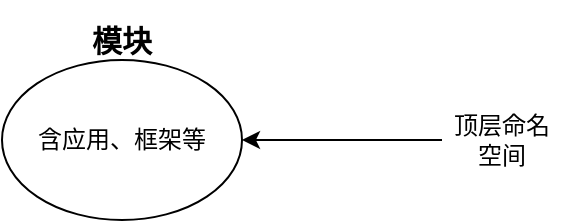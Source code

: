 <mxfile version="17.1.2" type="github">
  <diagram id="9odl6fJlhLZU854EHAnx" name="Page-1">
    <mxGraphModel dx="460" dy="824" grid="1" gridSize="10" guides="1" tooltips="1" connect="1" arrows="1" fold="1" page="1" pageScale="1" pageWidth="827" pageHeight="1169" math="0" shadow="0">
      <root>
        <mxCell id="0" />
        <mxCell id="1" parent="0" />
        <mxCell id="dwNWJNs5U68Br9k3ti2I-1" value="含应用、框架等" style="ellipse;whiteSpace=wrap;html=1;" parent="1" vertex="1">
          <mxGeometry x="20" y="380" width="120" height="80" as="geometry" />
        </mxCell>
        <mxCell id="dwNWJNs5U68Br9k3ti2I-2" value="顶层命名空间" style="text;html=1;strokeColor=none;fillColor=none;align=center;verticalAlign=middle;whiteSpace=wrap;rounded=0;" parent="1" vertex="1">
          <mxGeometry x="240" y="405" width="60" height="30" as="geometry" />
        </mxCell>
        <mxCell id="dwNWJNs5U68Br9k3ti2I-3" value="模块" style="text;html=1;strokeColor=none;fillColor=none;align=center;verticalAlign=middle;whiteSpace=wrap;rounded=0;fontStyle=1;fontSize=15;" parent="1" vertex="1">
          <mxGeometry x="50" y="350" width="60" height="40" as="geometry" />
        </mxCell>
        <mxCell id="dwNWJNs5U68Br9k3ti2I-4" value="" style="endArrow=classic;html=1;rounded=0;fontSize=15;entryX=1;entryY=0.5;entryDx=0;entryDy=0;exitX=0;exitY=0.5;exitDx=0;exitDy=0;" parent="1" source="dwNWJNs5U68Br9k3ti2I-2" target="dwNWJNs5U68Br9k3ti2I-1" edge="1">
          <mxGeometry width="50" height="50" relative="1" as="geometry">
            <mxPoint x="210" y="440" as="sourcePoint" />
            <mxPoint x="260" y="390" as="targetPoint" />
          </mxGeometry>
        </mxCell>
      </root>
    </mxGraphModel>
  </diagram>
</mxfile>
